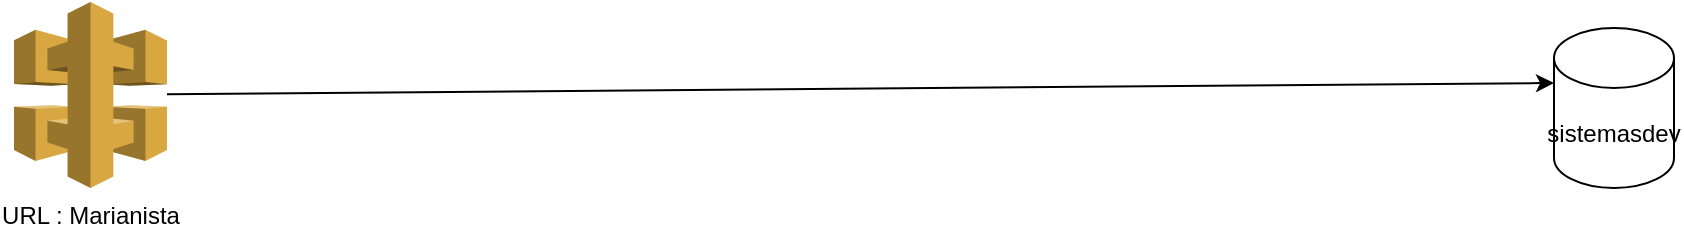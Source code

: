 <mxfile>
    <diagram id="1yH_30nA815stnZG2JoB" name="Page-1">
        <mxGraphModel dx="1395" dy="809" grid="1" gridSize="10" guides="1" tooltips="1" connect="1" arrows="1" fold="1" page="1" pageScale="1" pageWidth="1169" pageHeight="1654" math="0" shadow="0">
            <root>
                <mxCell id="0"/>
                <mxCell id="1" parent="0"/>
                <mxCell id="2" value="sistemasdev" style="shape=cylinder3;boundedLbl=1;backgroundOutline=1;size=15;verticalAlign=middle;html=1;whiteSpace=wrap;labelBorderColor=none;labelBackgroundColor=none;fontColor=default;" parent="1" vertex="1">
                    <mxGeometry x="880" y="373" width="60" height="80" as="geometry"/>
                </mxCell>
                <mxCell id="5" style="edgeStyle=none;html=1;entryX=0;entryY=0;entryDx=0;entryDy=27.5;entryPerimeter=0;fontColor=default;" parent="1" source="3" target="2" edge="1">
                    <mxGeometry relative="1" as="geometry"/>
                </mxCell>
                <mxCell id="3" value="URL : Marianista" style="outlineConnect=0;dashed=0;verticalLabelPosition=bottom;verticalAlign=top;align=center;html=1;shape=mxgraph.aws3.api_gateway;fillColor=#D9A741;gradientColor=none;" parent="1" vertex="1">
                    <mxGeometry x="110" y="360" width="76.5" height="93" as="geometry"/>
                </mxCell>
            </root>
        </mxGraphModel>
    </diagram>
</mxfile>